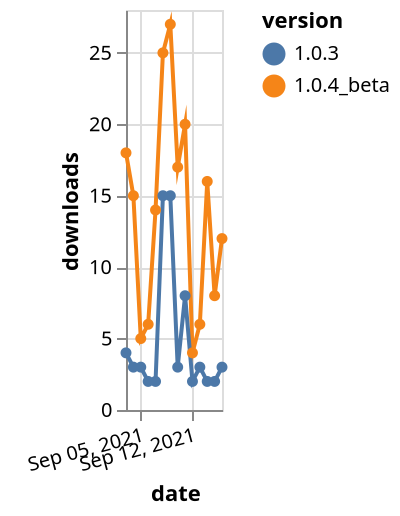 {"$schema": "https://vega.github.io/schema/vega-lite/v5.json", "description": "A simple bar chart with embedded data.", "data": {"values": [{"date": "2021-09-03", "total": 15049, "delta": 18, "version": "1.0.4_beta"}, {"date": "2021-09-04", "total": 15064, "delta": 15, "version": "1.0.4_beta"}, {"date": "2021-09-05", "total": 15069, "delta": 5, "version": "1.0.4_beta"}, {"date": "2021-09-06", "total": 15075, "delta": 6, "version": "1.0.4_beta"}, {"date": "2021-09-07", "total": 15089, "delta": 14, "version": "1.0.4_beta"}, {"date": "2021-09-08", "total": 15114, "delta": 25, "version": "1.0.4_beta"}, {"date": "2021-09-09", "total": 15141, "delta": 27, "version": "1.0.4_beta"}, {"date": "2021-09-10", "total": 15158, "delta": 17, "version": "1.0.4_beta"}, {"date": "2021-09-11", "total": 15178, "delta": 20, "version": "1.0.4_beta"}, {"date": "2021-09-12", "total": 15182, "delta": 4, "version": "1.0.4_beta"}, {"date": "2021-09-13", "total": 15188, "delta": 6, "version": "1.0.4_beta"}, {"date": "2021-09-14", "total": 15204, "delta": 16, "version": "1.0.4_beta"}, {"date": "2021-09-15", "total": 15212, "delta": 8, "version": "1.0.4_beta"}, {"date": "2021-09-16", "total": 15224, "delta": 12, "version": "1.0.4_beta"}, {"date": "2021-09-03", "total": 9569, "delta": 4, "version": "1.0.3"}, {"date": "2021-09-04", "total": 9572, "delta": 3, "version": "1.0.3"}, {"date": "2021-09-05", "total": 9575, "delta": 3, "version": "1.0.3"}, {"date": "2021-09-06", "total": 9577, "delta": 2, "version": "1.0.3"}, {"date": "2021-09-07", "total": 9579, "delta": 2, "version": "1.0.3"}, {"date": "2021-09-08", "total": 9594, "delta": 15, "version": "1.0.3"}, {"date": "2021-09-09", "total": 9609, "delta": 15, "version": "1.0.3"}, {"date": "2021-09-10", "total": 9612, "delta": 3, "version": "1.0.3"}, {"date": "2021-09-11", "total": 9620, "delta": 8, "version": "1.0.3"}, {"date": "2021-09-12", "total": 9622, "delta": 2, "version": "1.0.3"}, {"date": "2021-09-13", "total": 9625, "delta": 3, "version": "1.0.3"}, {"date": "2021-09-14", "total": 9627, "delta": 2, "version": "1.0.3"}, {"date": "2021-09-15", "total": 9629, "delta": 2, "version": "1.0.3"}, {"date": "2021-09-16", "total": 9632, "delta": 3, "version": "1.0.3"}]}, "width": "container", "mark": {"type": "line", "point": {"filled": true}}, "encoding": {"x": {"field": "date", "type": "temporal", "timeUnit": "yearmonthdate", "title": "date", "axis": {"labelAngle": -15}}, "y": {"field": "delta", "type": "quantitative", "title": "downloads"}, "color": {"field": "version", "type": "nominal"}, "tooltip": {"field": "delta"}}}